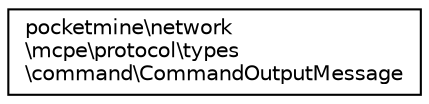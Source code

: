 digraph "Graphical Class Hierarchy"
{
 // INTERACTIVE_SVG=YES
 // LATEX_PDF_SIZE
  edge [fontname="Helvetica",fontsize="10",labelfontname="Helvetica",labelfontsize="10"];
  node [fontname="Helvetica",fontsize="10",shape=record];
  rankdir="LR";
  Node0 [label="pocketmine\\network\l\\mcpe\\protocol\\types\l\\command\\CommandOutputMessage",height=0.2,width=0.4,color="black", fillcolor="white", style="filled",URL="$d4/d31/classpocketmine_1_1network_1_1mcpe_1_1protocol_1_1types_1_1command_1_1_command_output_message.html",tooltip=" "];
}
